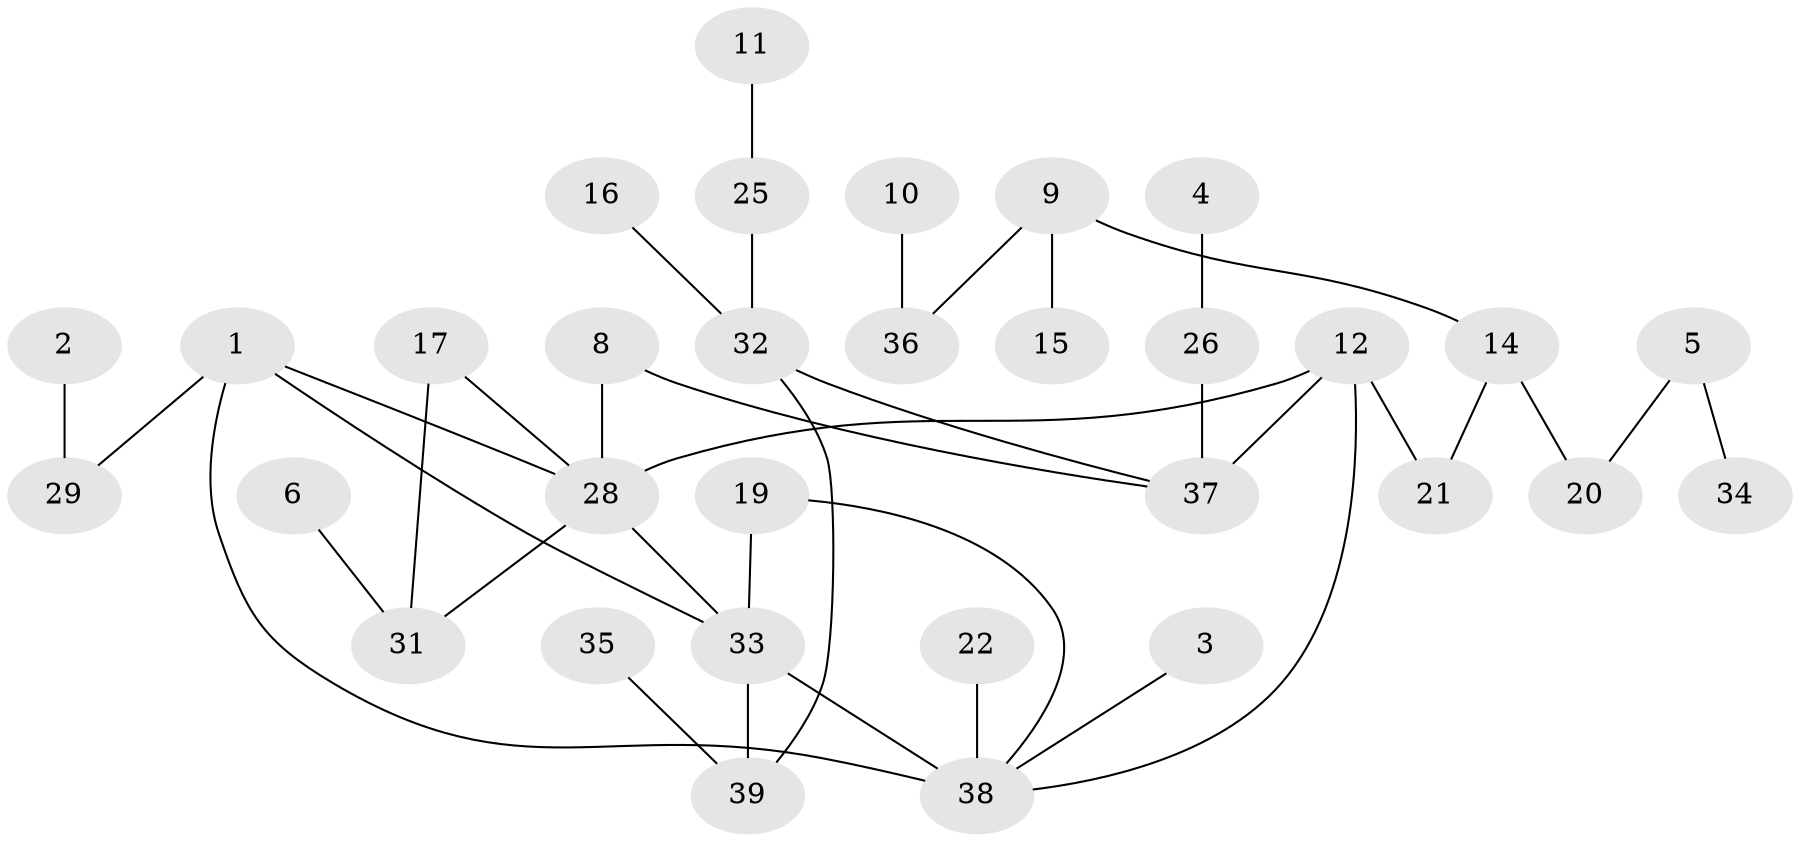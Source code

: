 // original degree distribution, {2: 0.20512820512820512, 4: 0.07692307692307693, 3: 0.2692307692307692, 1: 0.32051282051282054, 0: 0.08974358974358974, 7: 0.01282051282051282, 6: 0.01282051282051282, 5: 0.01282051282051282}
// Generated by graph-tools (version 1.1) at 2025/25/03/09/25 03:25:17]
// undirected, 32 vertices, 38 edges
graph export_dot {
graph [start="1"]
  node [color=gray90,style=filled];
  1;
  2;
  3;
  4;
  5;
  6;
  8;
  9;
  10;
  11;
  12;
  14;
  15;
  16;
  17;
  19;
  20;
  21;
  22;
  25;
  26;
  28;
  29;
  31;
  32;
  33;
  34;
  35;
  36;
  37;
  38;
  39;
  1 -- 28 [weight=1.0];
  1 -- 29 [weight=1.0];
  1 -- 33 [weight=1.0];
  1 -- 38 [weight=1.0];
  2 -- 29 [weight=1.0];
  3 -- 38 [weight=1.0];
  4 -- 26 [weight=1.0];
  5 -- 20 [weight=1.0];
  5 -- 34 [weight=1.0];
  6 -- 31 [weight=1.0];
  8 -- 28 [weight=2.0];
  8 -- 37 [weight=1.0];
  9 -- 14 [weight=1.0];
  9 -- 15 [weight=1.0];
  9 -- 36 [weight=1.0];
  10 -- 36 [weight=1.0];
  11 -- 25 [weight=1.0];
  12 -- 21 [weight=1.0];
  12 -- 28 [weight=1.0];
  12 -- 37 [weight=2.0];
  12 -- 38 [weight=1.0];
  14 -- 20 [weight=1.0];
  14 -- 21 [weight=1.0];
  16 -- 32 [weight=1.0];
  17 -- 28 [weight=1.0];
  17 -- 31 [weight=1.0];
  19 -- 33 [weight=1.0];
  19 -- 38 [weight=1.0];
  22 -- 38 [weight=1.0];
  25 -- 32 [weight=1.0];
  26 -- 37 [weight=1.0];
  28 -- 31 [weight=1.0];
  28 -- 33 [weight=2.0];
  32 -- 37 [weight=1.0];
  32 -- 39 [weight=1.0];
  33 -- 38 [weight=2.0];
  33 -- 39 [weight=1.0];
  35 -- 39 [weight=1.0];
}
